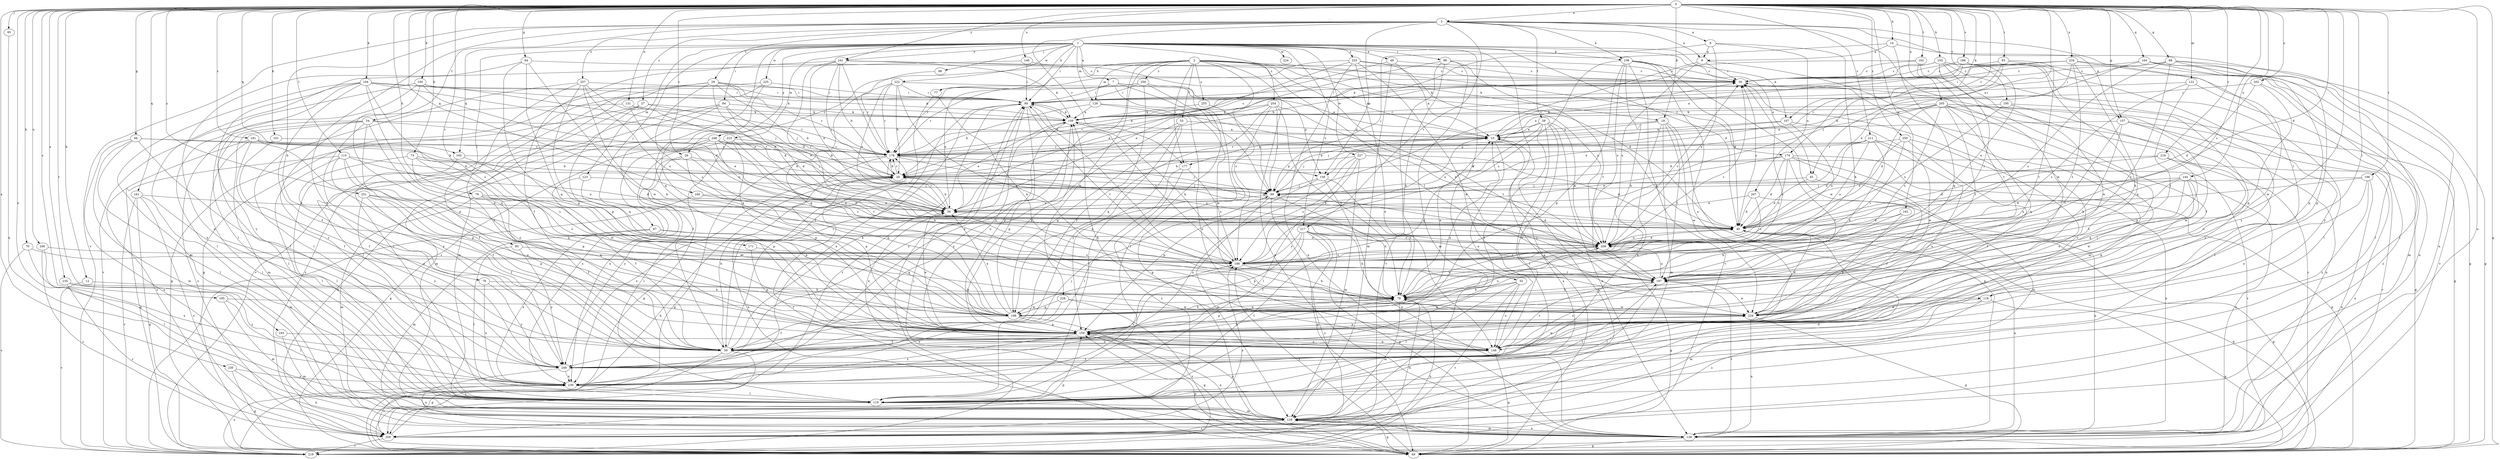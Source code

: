 strict digraph  {
0;
1;
2;
3;
7;
8;
9;
10;
12;
14;
19;
20;
26;
27;
29;
30;
40;
45;
49;
50;
52;
53;
54;
58;
59;
64;
66;
68;
69;
70;
73;
76;
77;
78;
79;
83;
84;
85;
86;
89;
95;
97;
98;
99;
100;
101;
103;
104;
107;
108;
109;
115;
118;
119;
122;
123;
126;
128;
131;
138;
144;
146;
148;
157;
158;
159;
160;
161;
162;
164;
165;
168;
171;
174;
177;
178;
181;
185;
186;
188;
192;
193;
195;
196;
197;
202;
205;
206;
207;
208;
211;
216;
217;
219;
222;
223;
224;
225;
227;
228;
229;
230;
234;
235;
239;
241;
248;
249;
250;
251;
252;
254;
255;
256;
257;
259;
0 -> 3  [label=a];
0 -> 12  [label=b];
0 -> 14  [label=b];
0 -> 19  [label=b];
0 -> 26  [label=c];
0 -> 40  [label=d];
0 -> 45  [label=e];
0 -> 64  [label=g];
0 -> 66  [label=g];
0 -> 68  [label=g];
0 -> 69  [label=g];
0 -> 70  [label=h];
0 -> 73  [label=h];
0 -> 76  [label=h];
0 -> 83  [label=i];
0 -> 95  [label=j];
0 -> 100  [label=k];
0 -> 101  [label=k];
0 -> 103  [label=k];
0 -> 104  [label=k];
0 -> 107  [label=k];
0 -> 115  [label=l];
0 -> 118  [label=l];
0 -> 122  [label=m];
0 -> 131  [label=n];
0 -> 138  [label=n];
0 -> 144  [label=o];
0 -> 146  [label=o];
0 -> 157  [label=p];
0 -> 160  [label=q];
0 -> 161  [label=q];
0 -> 162  [label=q];
0 -> 164  [label=q];
0 -> 165  [label=q];
0 -> 171  [label=r];
0 -> 174  [label=r];
0 -> 181  [label=s];
0 -> 185  [label=s];
0 -> 186  [label=s];
0 -> 188  [label=s];
0 -> 192  [label=t];
0 -> 193  [label=t];
0 -> 195  [label=t];
0 -> 196  [label=t];
0 -> 197  [label=t];
0 -> 202  [label=u];
0 -> 205  [label=u];
0 -> 206  [label=u];
0 -> 211  [label=v];
0 -> 216  [label=v];
0 -> 230  [label=x];
0 -> 234  [label=x];
0 -> 235  [label=x];
0 -> 239  [label=x];
0 -> 241  [label=y];
0 -> 250  [label=z];
0 -> 251  [label=z];
1 -> 7  [label=a];
1 -> 40  [label=d];
1 -> 45  [label=e];
1 -> 49  [label=e];
1 -> 52  [label=f];
1 -> 69  [label=g];
1 -> 77  [label=h];
1 -> 84  [label=i];
1 -> 85  [label=i];
1 -> 86  [label=i];
1 -> 89  [label=i];
1 -> 97  [label=j];
1 -> 98  [label=j];
1 -> 107  [label=k];
1 -> 108  [label=k];
1 -> 123  [label=m];
1 -> 126  [label=m];
1 -> 165  [label=q];
1 -> 168  [label=q];
1 -> 217  [label=v];
1 -> 222  [label=w];
1 -> 223  [label=w];
1 -> 224  [label=w];
1 -> 225  [label=w];
1 -> 227  [label=w];
1 -> 241  [label=y];
1 -> 248  [label=y];
1 -> 252  [label=z];
1 -> 254  [label=z];
2 -> 19  [label=b];
2 -> 26  [label=c];
2 -> 40  [label=d];
2 -> 53  [label=f];
2 -> 77  [label=h];
2 -> 118  [label=l];
2 -> 126  [label=m];
2 -> 138  [label=n];
2 -> 174  [label=r];
2 -> 177  [label=r];
2 -> 188  [label=s];
2 -> 197  [label=t];
2 -> 228  [label=w];
2 -> 239  [label=x];
2 -> 255  [label=z];
2 -> 256  [label=z];
3 -> 8  [label=a];
3 -> 9  [label=a];
3 -> 27  [label=c];
3 -> 29  [label=c];
3 -> 54  [label=f];
3 -> 58  [label=f];
3 -> 78  [label=h];
3 -> 108  [label=k];
3 -> 118  [label=l];
3 -> 157  [label=p];
3 -> 158  [label=p];
3 -> 177  [label=r];
3 -> 217  [label=v];
3 -> 219  [label=v];
3 -> 229  [label=w];
3 -> 249  [label=y];
3 -> 257  [label=z];
7 -> 50  [label=e];
7 -> 89  [label=i];
7 -> 99  [label=j];
7 -> 158  [label=p];
7 -> 229  [label=w];
8 -> 9  [label=a];
8 -> 79  [label=h];
8 -> 99  [label=j];
8 -> 207  [label=u];
8 -> 208  [label=u];
9 -> 30  [label=c];
9 -> 99  [label=j];
9 -> 119  [label=l];
9 -> 208  [label=u];
10 -> 30  [label=c];
10 -> 40  [label=d];
10 -> 99  [label=j];
10 -> 148  [label=o];
10 -> 177  [label=r];
10 -> 178  [label=r];
12 -> 79  [label=h];
12 -> 219  [label=v];
14 -> 9  [label=a];
14 -> 20  [label=b];
14 -> 138  [label=n];
14 -> 168  [label=q];
19 -> 10  [label=a];
19 -> 128  [label=m];
19 -> 138  [label=n];
19 -> 158  [label=p];
19 -> 197  [label=t];
19 -> 229  [label=w];
19 -> 239  [label=x];
20 -> 99  [label=j];
20 -> 138  [label=n];
20 -> 178  [label=r];
20 -> 239  [label=x];
26 -> 119  [label=l];
26 -> 158  [label=p];
26 -> 168  [label=q];
26 -> 188  [label=s];
26 -> 249  [label=y];
27 -> 69  [label=g];
27 -> 109  [label=k];
27 -> 119  [label=l];
27 -> 168  [label=q];
27 -> 178  [label=r];
29 -> 40  [label=d];
29 -> 69  [label=g];
29 -> 89  [label=i];
29 -> 99  [label=j];
29 -> 109  [label=k];
29 -> 119  [label=l];
29 -> 178  [label=r];
29 -> 188  [label=s];
30 -> 89  [label=i];
30 -> 128  [label=m];
40 -> 20  [label=b];
40 -> 30  [label=c];
40 -> 69  [label=g];
40 -> 138  [label=n];
40 -> 208  [label=u];
45 -> 40  [label=d];
45 -> 59  [label=f];
45 -> 99  [label=j];
49 -> 10  [label=a];
49 -> 20  [label=b];
49 -> 30  [label=c];
49 -> 128  [label=m];
50 -> 20  [label=b];
50 -> 40  [label=d];
50 -> 178  [label=r];
52 -> 79  [label=h];
52 -> 119  [label=l];
52 -> 148  [label=o];
52 -> 159  [label=p];
52 -> 219  [label=v];
53 -> 10  [label=a];
53 -> 119  [label=l];
53 -> 159  [label=p];
53 -> 168  [label=q];
53 -> 249  [label=y];
54 -> 10  [label=a];
54 -> 50  [label=e];
54 -> 59  [label=f];
54 -> 119  [label=l];
54 -> 128  [label=m];
54 -> 148  [label=o];
54 -> 249  [label=y];
54 -> 259  [label=z];
58 -> 10  [label=a];
58 -> 59  [label=f];
58 -> 99  [label=j];
58 -> 119  [label=l];
58 -> 138  [label=n];
58 -> 148  [label=o];
58 -> 168  [label=q];
58 -> 208  [label=u];
59 -> 20  [label=b];
59 -> 69  [label=g];
59 -> 79  [label=h];
59 -> 89  [label=i];
59 -> 109  [label=k];
59 -> 259  [label=z];
64 -> 30  [label=c];
64 -> 159  [label=p];
64 -> 168  [label=q];
64 -> 229  [label=w];
64 -> 239  [label=x];
66 -> 20  [label=b];
66 -> 59  [label=f];
66 -> 119  [label=l];
66 -> 128  [label=m];
66 -> 138  [label=n];
66 -> 178  [label=r];
68 -> 30  [label=c];
68 -> 69  [label=g];
68 -> 89  [label=i];
68 -> 119  [label=l];
68 -> 159  [label=p];
68 -> 188  [label=s];
68 -> 197  [label=t];
69 -> 40  [label=d];
69 -> 89  [label=i];
69 -> 159  [label=p];
69 -> 178  [label=r];
69 -> 188  [label=s];
70 -> 188  [label=s];
70 -> 219  [label=v];
70 -> 239  [label=x];
73 -> 20  [label=b];
73 -> 159  [label=p];
73 -> 188  [label=s];
73 -> 229  [label=w];
73 -> 249  [label=y];
76 -> 50  [label=e];
76 -> 59  [label=f];
76 -> 128  [label=m];
76 -> 188  [label=s];
76 -> 229  [label=w];
77 -> 59  [label=f];
77 -> 79  [label=h];
78 -> 79  [label=h];
78 -> 239  [label=x];
78 -> 249  [label=y];
79 -> 10  [label=a];
79 -> 30  [label=c];
79 -> 128  [label=m];
79 -> 159  [label=p];
79 -> 168  [label=q];
79 -> 208  [label=u];
79 -> 229  [label=w];
83 -> 30  [label=c];
83 -> 99  [label=j];
83 -> 119  [label=l];
83 -> 178  [label=r];
83 -> 197  [label=t];
84 -> 40  [label=d];
84 -> 50  [label=e];
84 -> 59  [label=f];
84 -> 109  [label=k];
84 -> 128  [label=m];
84 -> 259  [label=z];
85 -> 119  [label=l];
85 -> 188  [label=s];
85 -> 249  [label=y];
86 -> 30  [label=c];
86 -> 50  [label=e];
86 -> 79  [label=h];
86 -> 128  [label=m];
86 -> 197  [label=t];
86 -> 219  [label=v];
89 -> 109  [label=k];
89 -> 148  [label=o];
89 -> 159  [label=p];
89 -> 188  [label=s];
89 -> 197  [label=t];
89 -> 239  [label=x];
89 -> 259  [label=z];
95 -> 138  [label=n];
97 -> 128  [label=m];
97 -> 168  [label=q];
97 -> 208  [label=u];
97 -> 239  [label=x];
98 -> 178  [label=r];
99 -> 50  [label=e];
99 -> 69  [label=g];
99 -> 79  [label=h];
99 -> 128  [label=m];
100 -> 40  [label=d];
100 -> 89  [label=i];
100 -> 99  [label=j];
100 -> 119  [label=l];
100 -> 159  [label=p];
100 -> 219  [label=v];
101 -> 59  [label=f];
101 -> 178  [label=r];
103 -> 10  [label=a];
103 -> 30  [label=c];
103 -> 119  [label=l];
103 -> 188  [label=s];
103 -> 229  [label=w];
103 -> 249  [label=y];
104 -> 50  [label=e];
104 -> 59  [label=f];
104 -> 89  [label=i];
104 -> 109  [label=k];
104 -> 128  [label=m];
104 -> 168  [label=q];
104 -> 188  [label=s];
104 -> 239  [label=x];
104 -> 249  [label=y];
107 -> 10  [label=a];
107 -> 178  [label=r];
107 -> 208  [label=u];
107 -> 229  [label=w];
108 -> 30  [label=c];
108 -> 40  [label=d];
108 -> 79  [label=h];
108 -> 148  [label=o];
108 -> 159  [label=p];
108 -> 188  [label=s];
108 -> 208  [label=u];
108 -> 219  [label=v];
108 -> 229  [label=w];
109 -> 10  [label=a];
109 -> 30  [label=c];
109 -> 50  [label=e];
109 -> 89  [label=i];
109 -> 159  [label=p];
109 -> 249  [label=y];
115 -> 20  [label=b];
115 -> 40  [label=d];
115 -> 59  [label=f];
115 -> 69  [label=g];
115 -> 119  [label=l];
115 -> 148  [label=o];
115 -> 168  [label=q];
118 -> 69  [label=g];
118 -> 128  [label=m];
118 -> 229  [label=w];
118 -> 259  [label=z];
119 -> 128  [label=m];
119 -> 197  [label=t];
122 -> 89  [label=i];
122 -> 188  [label=s];
122 -> 197  [label=t];
122 -> 259  [label=z];
123 -> 59  [label=f];
123 -> 99  [label=j];
123 -> 159  [label=p];
126 -> 20  [label=b];
126 -> 109  [label=k];
126 -> 148  [label=o];
126 -> 208  [label=u];
128 -> 10  [label=a];
128 -> 40  [label=d];
128 -> 69  [label=g];
128 -> 138  [label=n];
128 -> 159  [label=p];
128 -> 259  [label=z];
131 -> 20  [label=b];
131 -> 109  [label=k];
131 -> 208  [label=u];
131 -> 249  [label=y];
138 -> 69  [label=g];
138 -> 128  [label=m];
138 -> 197  [label=t];
144 -> 99  [label=j];
144 -> 138  [label=n];
144 -> 159  [label=p];
144 -> 188  [label=s];
144 -> 197  [label=t];
144 -> 208  [label=u];
144 -> 229  [label=w];
146 -> 30  [label=c];
146 -> 89  [label=i];
146 -> 119  [label=l];
148 -> 50  [label=e];
148 -> 69  [label=g];
148 -> 109  [label=k];
148 -> 159  [label=p];
148 -> 197  [label=t];
148 -> 229  [label=w];
148 -> 249  [label=y];
157 -> 10  [label=a];
157 -> 69  [label=g];
157 -> 79  [label=h];
157 -> 197  [label=t];
157 -> 219  [label=v];
157 -> 229  [label=w];
158 -> 79  [label=h];
158 -> 99  [label=j];
158 -> 138  [label=n];
158 -> 159  [label=p];
159 -> 10  [label=a];
159 -> 50  [label=e];
159 -> 59  [label=f];
159 -> 138  [label=n];
159 -> 148  [label=o];
159 -> 239  [label=x];
160 -> 50  [label=e];
160 -> 208  [label=u];
160 -> 219  [label=v];
161 -> 50  [label=e];
161 -> 69  [label=g];
161 -> 128  [label=m];
161 -> 219  [label=v];
161 -> 259  [label=z];
162 -> 40  [label=d];
162 -> 79  [label=h];
162 -> 159  [label=p];
164 -> 30  [label=c];
164 -> 50  [label=e];
164 -> 69  [label=g];
164 -> 159  [label=p];
164 -> 219  [label=v];
165 -> 20  [label=b];
165 -> 119  [label=l];
165 -> 159  [label=p];
168 -> 50  [label=e];
168 -> 59  [label=f];
168 -> 69  [label=g];
168 -> 79  [label=h];
168 -> 109  [label=k];
168 -> 159  [label=p];
168 -> 208  [label=u];
171 -> 159  [label=p];
171 -> 188  [label=s];
174 -> 20  [label=b];
174 -> 40  [label=d];
174 -> 50  [label=e];
174 -> 69  [label=g];
174 -> 128  [label=m];
174 -> 138  [label=n];
174 -> 197  [label=t];
174 -> 208  [label=u];
177 -> 119  [label=l];
177 -> 188  [label=s];
177 -> 259  [label=z];
178 -> 20  [label=b];
178 -> 40  [label=d];
178 -> 69  [label=g];
178 -> 99  [label=j];
178 -> 159  [label=p];
178 -> 208  [label=u];
181 -> 59  [label=f];
181 -> 119  [label=l];
181 -> 159  [label=p];
181 -> 178  [label=r];
181 -> 208  [label=u];
181 -> 259  [label=z];
185 -> 119  [label=l];
185 -> 128  [label=m];
185 -> 229  [label=w];
186 -> 30  [label=c];
186 -> 79  [label=h];
186 -> 109  [label=k];
186 -> 178  [label=r];
186 -> 208  [label=u];
186 -> 249  [label=y];
188 -> 10  [label=a];
188 -> 30  [label=c];
188 -> 79  [label=h];
188 -> 89  [label=i];
188 -> 109  [label=k];
188 -> 197  [label=t];
192 -> 30  [label=c];
192 -> 59  [label=f];
192 -> 109  [label=k];
192 -> 197  [label=t];
193 -> 128  [label=m];
193 -> 148  [label=o];
195 -> 109  [label=k];
195 -> 148  [label=o];
195 -> 208  [label=u];
195 -> 249  [label=y];
196 -> 40  [label=d];
196 -> 99  [label=j];
196 -> 138  [label=n];
196 -> 148  [label=o];
196 -> 249  [label=y];
197 -> 79  [label=h];
197 -> 99  [label=j];
197 -> 119  [label=l];
197 -> 148  [label=o];
197 -> 208  [label=u];
197 -> 229  [label=w];
202 -> 40  [label=d];
202 -> 89  [label=i];
202 -> 128  [label=m];
202 -> 168  [label=q];
205 -> 10  [label=a];
205 -> 40  [label=d];
205 -> 50  [label=e];
205 -> 69  [label=g];
205 -> 109  [label=k];
205 -> 119  [label=l];
205 -> 138  [label=n];
205 -> 159  [label=p];
205 -> 168  [label=q];
205 -> 188  [label=s];
205 -> 197  [label=t];
206 -> 119  [label=l];
206 -> 188  [label=s];
206 -> 259  [label=z];
207 -> 40  [label=d];
207 -> 50  [label=e];
207 -> 138  [label=n];
207 -> 188  [label=s];
208 -> 30  [label=c];
208 -> 40  [label=d];
208 -> 50  [label=e];
208 -> 69  [label=g];
208 -> 188  [label=s];
211 -> 20  [label=b];
211 -> 40  [label=d];
211 -> 79  [label=h];
211 -> 148  [label=o];
211 -> 178  [label=r];
211 -> 208  [label=u];
211 -> 219  [label=v];
216 -> 20  [label=b];
216 -> 40  [label=d];
216 -> 138  [label=n];
216 -> 168  [label=q];
217 -> 59  [label=f];
217 -> 69  [label=g];
217 -> 79  [label=h];
217 -> 119  [label=l];
217 -> 159  [label=p];
217 -> 188  [label=s];
217 -> 197  [label=t];
217 -> 208  [label=u];
217 -> 259  [label=z];
219 -> 20  [label=b];
219 -> 30  [label=c];
219 -> 79  [label=h];
219 -> 89  [label=i];
219 -> 239  [label=x];
222 -> 10  [label=a];
222 -> 20  [label=b];
222 -> 50  [label=e];
222 -> 89  [label=i];
222 -> 168  [label=q];
222 -> 178  [label=r];
222 -> 197  [label=t];
223 -> 69  [label=g];
223 -> 159  [label=p];
223 -> 178  [label=r];
223 -> 197  [label=t];
223 -> 239  [label=x];
225 -> 89  [label=i];
225 -> 128  [label=m];
225 -> 168  [label=q];
225 -> 219  [label=v];
227 -> 20  [label=b];
227 -> 40  [label=d];
227 -> 119  [label=l];
227 -> 128  [label=m];
227 -> 188  [label=s];
227 -> 239  [label=x];
228 -> 168  [label=q];
228 -> 219  [label=v];
228 -> 229  [label=w];
228 -> 239  [label=x];
229 -> 40  [label=d];
229 -> 69  [label=g];
229 -> 138  [label=n];
229 -> 159  [label=p];
230 -> 69  [label=g];
230 -> 138  [label=n];
230 -> 239  [label=x];
234 -> 20  [label=b];
234 -> 30  [label=c];
234 -> 89  [label=i];
234 -> 138  [label=n];
234 -> 168  [label=q];
234 -> 197  [label=t];
234 -> 229  [label=w];
235 -> 79  [label=h];
235 -> 249  [label=y];
235 -> 259  [label=z];
239 -> 30  [label=c];
239 -> 119  [label=l];
239 -> 188  [label=s];
239 -> 259  [label=z];
241 -> 10  [label=a];
241 -> 20  [label=b];
241 -> 30  [label=c];
241 -> 40  [label=d];
241 -> 50  [label=e];
241 -> 59  [label=f];
241 -> 99  [label=j];
241 -> 109  [label=k];
241 -> 178  [label=r];
248 -> 20  [label=b];
248 -> 69  [label=g];
248 -> 79  [label=h];
248 -> 99  [label=j];
248 -> 178  [label=r];
248 -> 188  [label=s];
248 -> 239  [label=x];
248 -> 259  [label=z];
249 -> 99  [label=j];
249 -> 138  [label=n];
249 -> 239  [label=x];
250 -> 40  [label=d];
250 -> 59  [label=f];
250 -> 148  [label=o];
250 -> 178  [label=r];
250 -> 188  [label=s];
251 -> 50  [label=e];
251 -> 59  [label=f];
251 -> 159  [label=p];
251 -> 168  [label=q];
251 -> 249  [label=y];
252 -> 30  [label=c];
252 -> 50  [label=e];
252 -> 138  [label=n];
252 -> 148  [label=o];
252 -> 178  [label=r];
252 -> 208  [label=u];
252 -> 229  [label=w];
254 -> 79  [label=h];
254 -> 99  [label=j];
254 -> 109  [label=k];
254 -> 168  [label=q];
254 -> 178  [label=r];
254 -> 197  [label=t];
254 -> 249  [label=y];
255 -> 99  [label=j];
255 -> 109  [label=k];
256 -> 59  [label=f];
256 -> 69  [label=g];
256 -> 89  [label=i];
256 -> 119  [label=l];
256 -> 178  [label=r];
257 -> 50  [label=e];
257 -> 59  [label=f];
257 -> 79  [label=h];
257 -> 89  [label=i];
257 -> 119  [label=l];
257 -> 159  [label=p];
257 -> 208  [label=u];
259 -> 10  [label=a];
259 -> 79  [label=h];
259 -> 159  [label=p];
259 -> 188  [label=s];
259 -> 219  [label=v];
}
